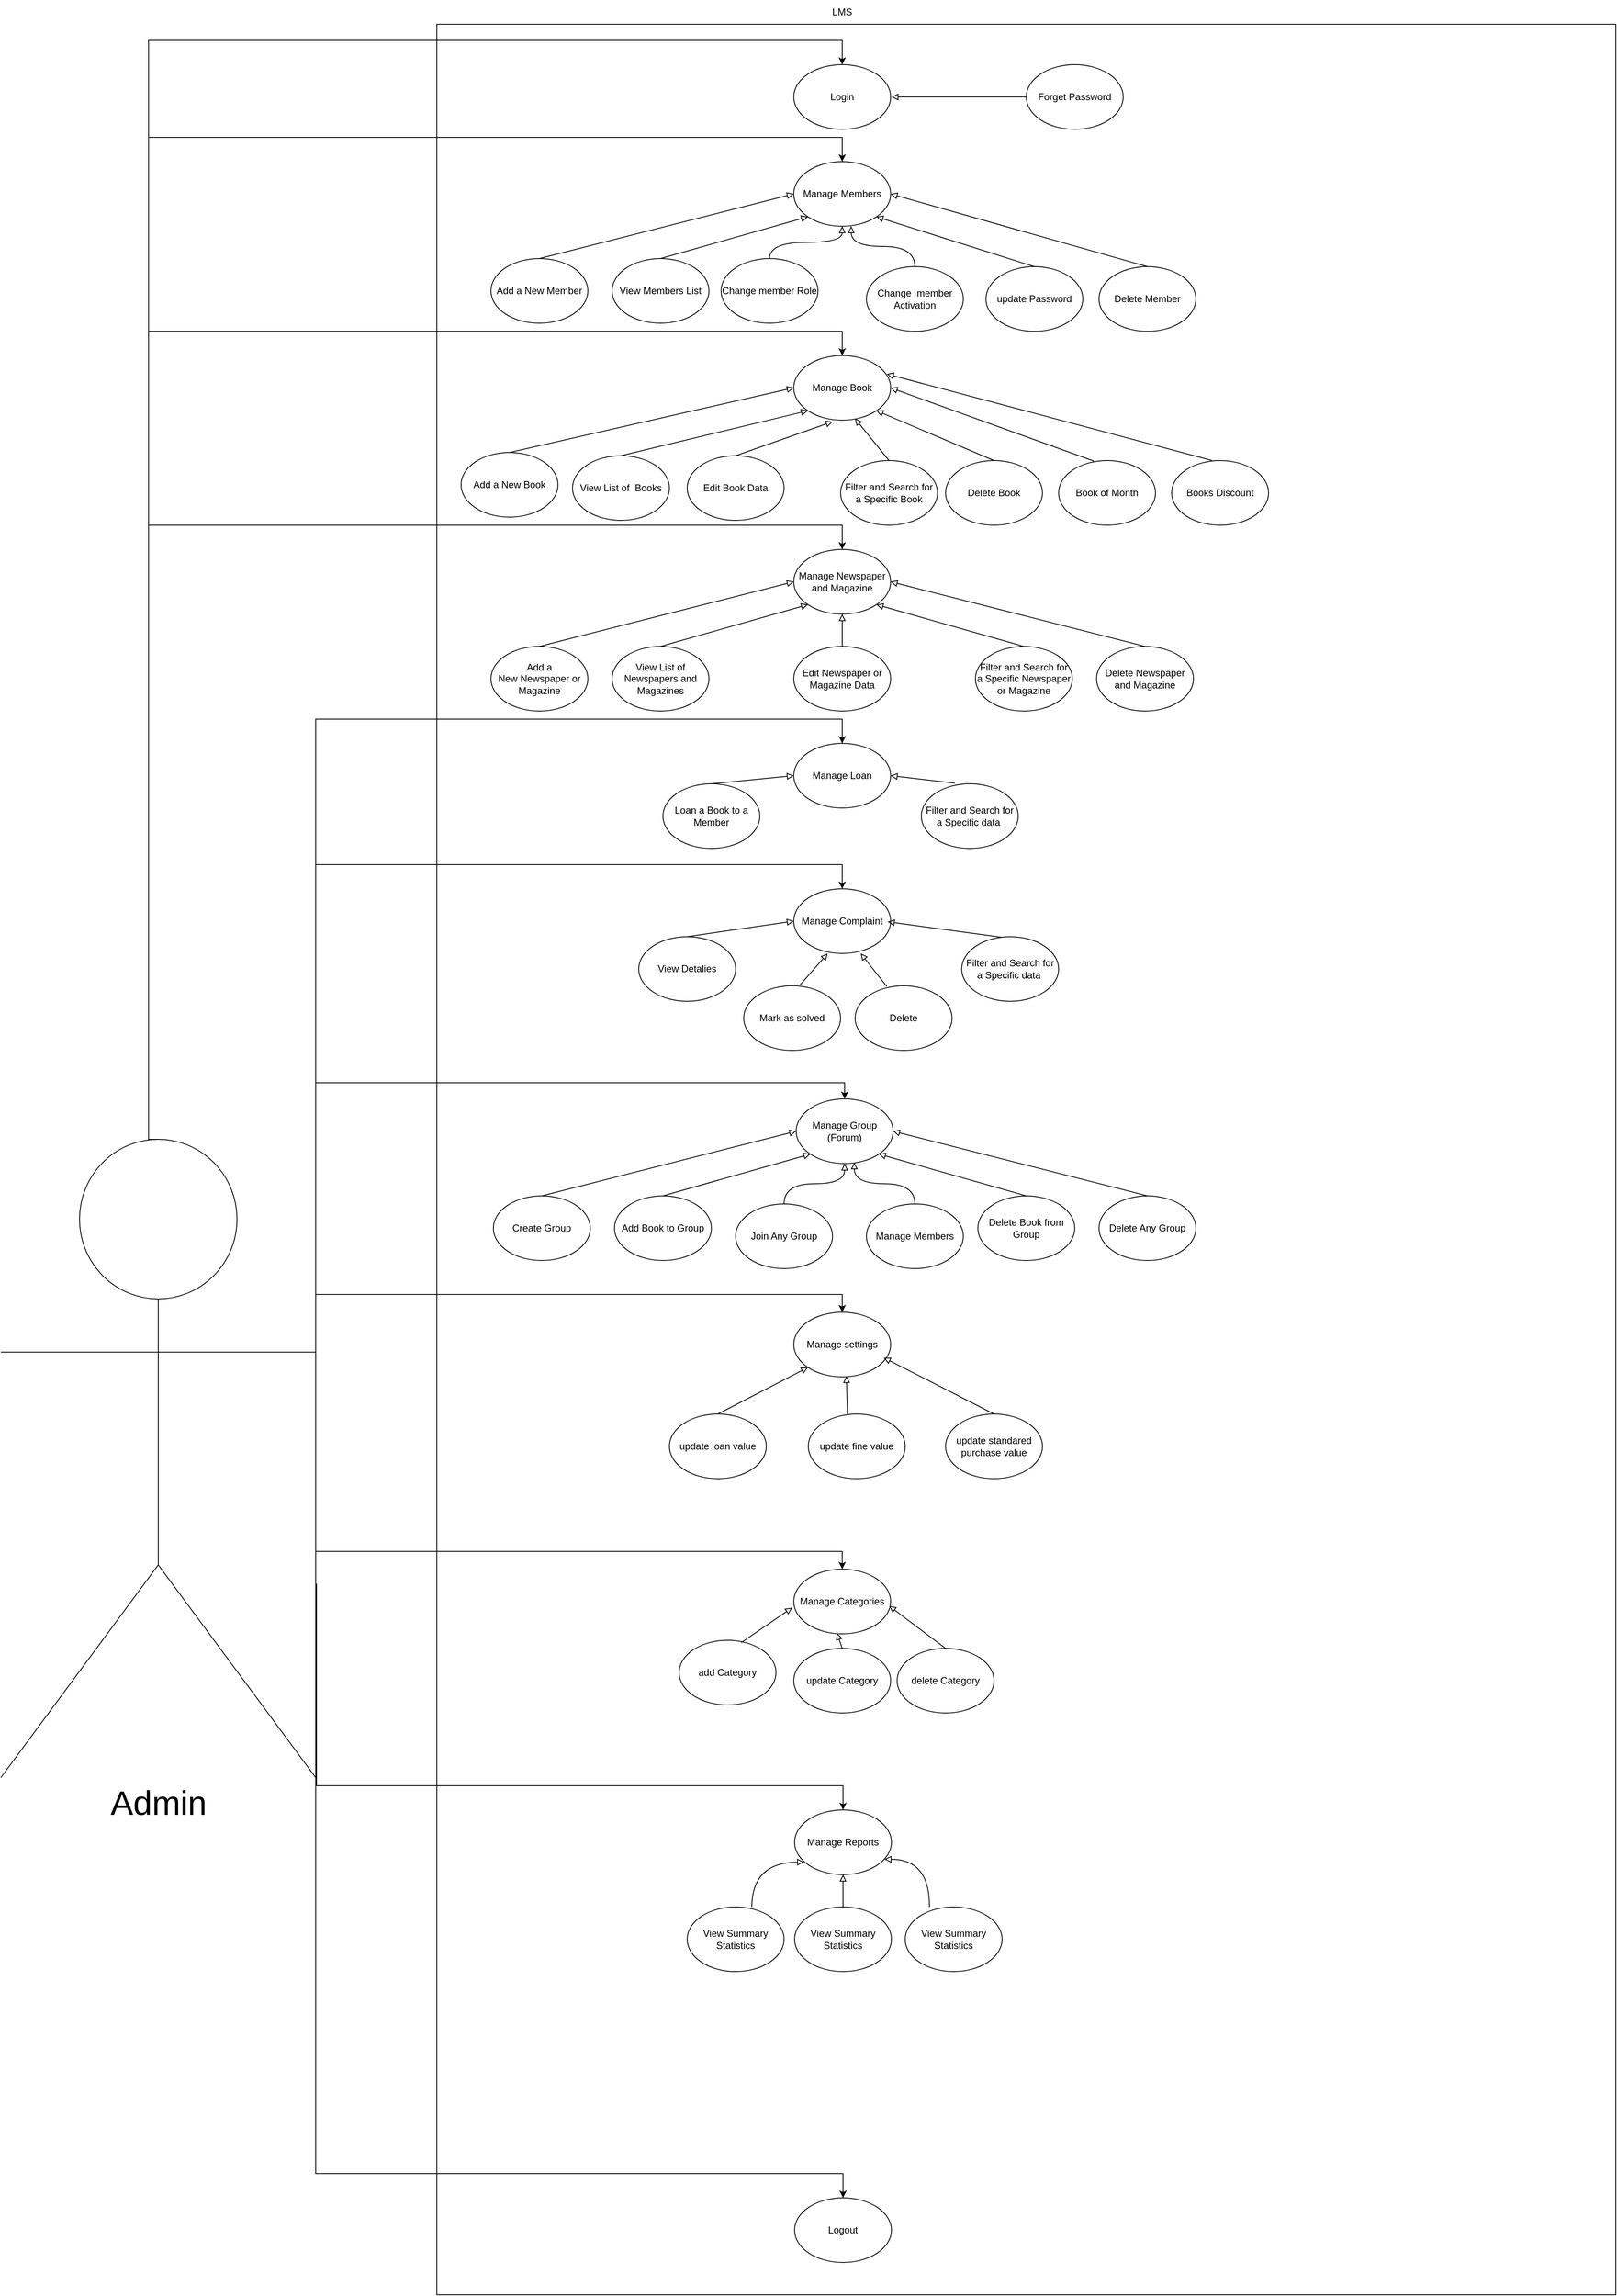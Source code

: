 <mxfile>
    <diagram name="Page-1" id="KsKv0PichvT5o_xX7rDM">
        <mxGraphModel dx="1684" dy="317" grid="1" gridSize="10" guides="1" tooltips="1" connect="1" arrows="1" fold="1" page="1" pageScale="1" pageWidth="850" pageHeight="1100" math="0" shadow="0">
            <root>
                <mxCell id="0"/>
                <mxCell id="1" parent="0"/>
                <mxCell id="8FMlB73X5gDAxVy7XkIQ-1" value="" style="rounded=0;whiteSpace=wrap;html=1;fontSize=12;" parent="1" vertex="1">
                    <mxGeometry x="-100" y="30" width="1460" height="2810" as="geometry"/>
                </mxCell>
                <mxCell id="mRlZIqWXYmQuV_ElUZWs-34" style="edgeStyle=orthogonalEdgeStyle;rounded=0;orthogonalLoop=1;jettySize=auto;html=1;exitX=1;exitY=0.333;exitDx=0;exitDy=0;exitPerimeter=0;entryX=0.5;entryY=0;entryDx=0;entryDy=0;fontSize=12;" parent="1" edge="1">
                    <mxGeometry relative="1" as="geometry">
                        <Array as="points">
                            <mxPoint x="-250" y="1069.97"/>
                            <mxPoint x="402" y="1069.97"/>
                        </Array>
                        <mxPoint x="-250" y="1613.303" as="sourcePoint"/>
                        <mxPoint x="402" y="1099.97" as="targetPoint"/>
                    </mxGeometry>
                </mxCell>
                <mxCell id="mRlZIqWXYmQuV_ElUZWs-35" style="edgeStyle=orthogonalEdgeStyle;rounded=0;orthogonalLoop=1;jettySize=auto;html=1;exitX=1;exitY=0.333;exitDx=0;exitDy=0;exitPerimeter=0;entryX=0.5;entryY=0;entryDx=0;entryDy=0;fontSize=12;" parent="1" target="mRlZIqWXYmQuV_ElUZWs-18" edge="1">
                    <mxGeometry relative="1" as="geometry">
                        <Array as="points">
                            <mxPoint x="-250" y="1340"/>
                            <mxPoint x="405" y="1340"/>
                        </Array>
                        <mxPoint x="-250" y="1763.333" as="sourcePoint"/>
                    </mxGeometry>
                </mxCell>
                <mxCell id="8FMlB73X5gDAxVy7XkIQ-2" value="&lt;font style=&quot;font-size: 42px;&quot;&gt;Admin&lt;/font&gt;" style="shape=umlActor;verticalLabelPosition=bottom;verticalAlign=top;html=1;outlineConnect=0;fontSize=12;" parent="1" vertex="1">
                    <mxGeometry x="-640" y="1410" width="390" height="790" as="geometry"/>
                </mxCell>
                <mxCell id="8FMlB73X5gDAxVy7XkIQ-3" style="rounded=0;orthogonalLoop=1;jettySize=auto;html=1;exitX=0.5;exitY=0;exitDx=0;exitDy=0;endArrow=none;endFill=0;startArrow=classic;startFill=1;entryX=1;entryY=1;entryDx=0;entryDy=0;entryPerimeter=0;edgeStyle=orthogonalEdgeStyle;fontSize=12;" parent="1" source="8FMlB73X5gDAxVy7XkIQ-34" edge="1">
                    <mxGeometry relative="1" as="geometry">
                        <mxPoint x="-250" y="2312" as="targetPoint"/>
                        <mxPoint x="359.574" y="1283.716" as="sourcePoint"/>
                        <Array as="points">
                            <mxPoint x="402" y="1602"/>
                            <mxPoint x="-250" y="1602"/>
                        </Array>
                    </mxGeometry>
                </mxCell>
                <mxCell id="8FMlB73X5gDAxVy7XkIQ-4" style="rounded=0;orthogonalLoop=1;jettySize=auto;html=1;exitX=0.5;exitY=0;exitDx=0;exitDy=0;endArrow=none;endFill=0;startArrow=classic;startFill=1;entryX=1;entryY=1;entryDx=0;entryDy=0;entryPerimeter=0;edgeStyle=orthogonalEdgeStyle;fontSize=12;" parent="1" source="8FMlB73X5gDAxVy7XkIQ-38" edge="1">
                    <mxGeometry relative="1" as="geometry">
                        <mxPoint x="-249.0" y="1960" as="targetPoint"/>
                        <Array as="points">
                            <mxPoint x="403" y="2210"/>
                            <mxPoint x="-249" y="2210"/>
                        </Array>
                        <mxPoint x="360.574" y="1891.716" as="sourcePoint"/>
                    </mxGeometry>
                </mxCell>
                <mxCell id="8FMlB73X5gDAxVy7XkIQ-6" style="rounded=0;orthogonalLoop=1;jettySize=auto;html=1;exitX=0.5;exitY=0;exitDx=0;exitDy=0;endArrow=none;endFill=0;startArrow=classic;startFill=1;entryX=1;entryY=1;entryDx=0;entryDy=0;entryPerimeter=0;edgeStyle=orthogonalEdgeStyle;fontSize=12;" parent="1" source="8FMlB73X5gDAxVy7XkIQ-42" target="8FMlB73X5gDAxVy7XkIQ-2" edge="1">
                    <mxGeometry relative="1" as="geometry">
                        <mxPoint x="-1122" y="2200" as="targetPoint"/>
                        <mxPoint x="359.574" y="3691.716" as="sourcePoint"/>
                        <Array as="points">
                            <mxPoint x="403" y="2690"/>
                            <mxPoint x="-250" y="2690"/>
                        </Array>
                    </mxGeometry>
                </mxCell>
                <mxCell id="8FMlB73X5gDAxVy7XkIQ-10" style="rounded=0;orthogonalLoop=1;jettySize=auto;html=1;exitX=0.5;exitY=0;exitDx=0;exitDy=0;endArrow=none;endFill=0;startArrow=classic;startFill=1;entryX=0.5;entryY=0;entryDx=0;entryDy=0;entryPerimeter=0;edgeStyle=orthogonalEdgeStyle;fontSize=12;" parent="1" source="8FMlB73X5gDAxVy7XkIQ-20" target="8FMlB73X5gDAxVy7XkIQ-2" edge="1">
                    <mxGeometry relative="1" as="geometry">
                        <mxPoint x="342" y="120" as="sourcePoint"/>
                        <mxPoint x="-922" y="1200" as="targetPoint"/>
                        <Array as="points">
                            <mxPoint x="402" y="50"/>
                            <mxPoint x="-457" y="50"/>
                        </Array>
                    </mxGeometry>
                </mxCell>
                <mxCell id="8FMlB73X5gDAxVy7XkIQ-11" style="rounded=0;orthogonalLoop=1;jettySize=auto;html=1;exitX=0.5;exitY=0;exitDx=0;exitDy=0;endArrow=none;endFill=0;startArrow=classic;startFill=1;entryX=0.5;entryY=0;entryDx=0;entryDy=0;entryPerimeter=0;edgeStyle=orthogonalEdgeStyle;fontSize=12;" parent="1" source="8FMlB73X5gDAxVy7XkIQ-21" target="8FMlB73X5gDAxVy7XkIQ-2" edge="1">
                    <mxGeometry relative="1" as="geometry">
                        <mxPoint x="359.574" y="211.716" as="sourcePoint"/>
                        <mxPoint x="-882" y="1240" as="targetPoint"/>
                        <Array as="points">
                            <mxPoint x="402" y="170"/>
                            <mxPoint x="-457" y="170"/>
                        </Array>
                    </mxGeometry>
                </mxCell>
                <mxCell id="8FMlB73X5gDAxVy7XkIQ-12" style="rounded=0;orthogonalLoop=1;jettySize=auto;html=1;exitX=0.5;exitY=0;exitDx=0;exitDy=0;endArrow=none;endFill=0;startArrow=classic;startFill=1;entryX=0.5;entryY=0;entryDx=0;entryDy=0;entryPerimeter=0;edgeStyle=orthogonalEdgeStyle;fontSize=12;" parent="1" source="8FMlB73X5gDAxVy7XkIQ-28" target="8FMlB73X5gDAxVy7XkIQ-2" edge="1">
                    <mxGeometry relative="1" as="geometry">
                        <mxPoint x="359.574" y="451.716" as="sourcePoint"/>
                        <mxPoint x="-872" y="1300" as="targetPoint"/>
                        <Array as="points">
                            <mxPoint x="402" y="410"/>
                            <mxPoint x="-457" y="410"/>
                        </Array>
                    </mxGeometry>
                </mxCell>
                <mxCell id="8FMlB73X5gDAxVy7XkIQ-13" style="rounded=0;orthogonalLoop=1;jettySize=auto;html=1;exitX=0.5;exitY=0;exitDx=0;exitDy=0;endArrow=none;endFill=0;startArrow=classic;startFill=1;entryX=0.5;entryY=0;entryDx=0;entryDy=0;entryPerimeter=0;edgeStyle=orthogonalEdgeStyle;fontSize=12;" parent="1" source="8FMlB73X5gDAxVy7XkIQ-29" target="8FMlB73X5gDAxVy7XkIQ-2" edge="1">
                    <mxGeometry relative="1" as="geometry">
                        <mxPoint x="359.574" y="691.716" as="sourcePoint"/>
                        <mxPoint x="-822" y="1320" as="targetPoint"/>
                        <Array as="points">
                            <mxPoint x="402" y="650"/>
                            <mxPoint x="-457" y="650"/>
                        </Array>
                    </mxGeometry>
                </mxCell>
                <mxCell id="8FMlB73X5gDAxVy7XkIQ-14" style="rounded=0;orthogonalLoop=1;jettySize=auto;html=1;exitX=0.5;exitY=0;exitDx=0;exitDy=0;endArrow=none;endFill=0;startArrow=classic;startFill=1;entryX=1;entryY=0.333;entryDx=0;entryDy=0;entryPerimeter=0;edgeStyle=orthogonalEdgeStyle;fontSize=12;" parent="1" source="8FMlB73X5gDAxVy7XkIQ-33" target="8FMlB73X5gDAxVy7XkIQ-2" edge="1">
                    <mxGeometry relative="1" as="geometry">
                        <mxPoint x="359.574" y="931.716" as="sourcePoint"/>
                        <mxPoint x="-812" y="1380" as="targetPoint"/>
                        <Array as="points">
                            <mxPoint x="402" y="890"/>
                            <mxPoint x="-250" y="890"/>
                        </Array>
                    </mxGeometry>
                </mxCell>
                <mxCell id="8FMlB73X5gDAxVy7XkIQ-16" style="rounded=0;orthogonalLoop=1;jettySize=auto;html=1;exitX=0.5;exitY=0;exitDx=0;exitDy=0;endArrow=none;endFill=0;startArrow=classic;startFill=1;entryX=1;entryY=1;entryDx=0;entryDy=0;entryPerimeter=0;edgeStyle=orthogonalEdgeStyle;fontSize=12;" parent="1" source="8FMlB73X5gDAxVy7XkIQ-37" edge="1">
                    <mxGeometry relative="1" as="geometry">
                        <mxPoint x="-250.0" y="1910.0" as="targetPoint"/>
                        <Array as="points">
                            <mxPoint x="402" y="1920"/>
                            <mxPoint x="-250" y="1920"/>
                        </Array>
                        <mxPoint x="359.574" y="1601.716" as="sourcePoint"/>
                    </mxGeometry>
                </mxCell>
                <mxCell id="8FMlB73X5gDAxVy7XkIQ-20" value="Login" style="ellipse;whiteSpace=wrap;html=1;fontSize=12;" parent="1" vertex="1">
                    <mxGeometry x="342" y="80" width="120" height="80" as="geometry"/>
                </mxCell>
                <mxCell id="8FMlB73X5gDAxVy7XkIQ-21" value="Manage Members" style="ellipse;whiteSpace=wrap;html=1;fontSize=12;" parent="1" vertex="1">
                    <mxGeometry x="342" y="200" width="120" height="80" as="geometry"/>
                </mxCell>
                <mxCell id="8FMlB73X5gDAxVy7XkIQ-28" value="Manage Book" style="ellipse;whiteSpace=wrap;html=1;fontSize=12;" parent="1" vertex="1">
                    <mxGeometry x="342" y="440" width="120" height="80" as="geometry"/>
                </mxCell>
                <mxCell id="8FMlB73X5gDAxVy7XkIQ-29" value="Manage Newspaper and Magazine" style="ellipse;whiteSpace=wrap;html=1;fontSize=12;" parent="1" vertex="1">
                    <mxGeometry x="342" y="680" width="120" height="80" as="geometry"/>
                </mxCell>
                <mxCell id="8FMlB73X5gDAxVy7XkIQ-33" value="Manage Loan" style="ellipse;whiteSpace=wrap;html=1;fontSize=12;" parent="1" vertex="1">
                    <mxGeometry x="342" y="920" width="120" height="80" as="geometry"/>
                </mxCell>
                <mxCell id="8FMlB73X5gDAxVy7XkIQ-34" value="Manage settings" style="ellipse;whiteSpace=wrap;html=1;fontSize=12;" parent="1" vertex="1">
                    <mxGeometry x="342" y="1624" width="120" height="80" as="geometry"/>
                </mxCell>
                <mxCell id="8FMlB73X5gDAxVy7XkIQ-37" value="Manage Categories" style="ellipse;whiteSpace=wrap;html=1;fontSize=12;" parent="1" vertex="1">
                    <mxGeometry x="342" y="1942" width="120" height="80" as="geometry"/>
                </mxCell>
                <mxCell id="8FMlB73X5gDAxVy7XkIQ-38" value="Manage Reports" style="ellipse;whiteSpace=wrap;html=1;fontSize=12;" parent="1" vertex="1">
                    <mxGeometry x="343" y="2240" width="120" height="80" as="geometry"/>
                </mxCell>
                <mxCell id="8FMlB73X5gDAxVy7XkIQ-42" value="Logout" style="ellipse;whiteSpace=wrap;html=1;fontSize=12;" parent="1" vertex="1">
                    <mxGeometry x="343" y="2720" width="120" height="80" as="geometry"/>
                </mxCell>
                <mxCell id="8FMlB73X5gDAxVy7XkIQ-207" value="View Summary Statistics" style="ellipse;whiteSpace=wrap;html=1;fontSize=12;" parent="1" vertex="1">
                    <mxGeometry x="343" y="2360" width="120" height="80" as="geometry"/>
                </mxCell>
                <mxCell id="8FMlB73X5gDAxVy7XkIQ-218" value="LMS" style="text;html=1;align=center;verticalAlign=middle;whiteSpace=wrap;rounded=0;fontSize=12;" parent="1" vertex="1">
                    <mxGeometry x="372" width="60" height="30" as="geometry"/>
                </mxCell>
                <mxCell id="8FMlB73X5gDAxVy7XkIQ-233" value="" style="endArrow=none;html=1;rounded=0;exitX=0.5;exitY=1;exitDx=0;exitDy=0;entryX=0.5;entryY=0;entryDx=0;entryDy=0;edgeStyle=orthogonalEdgeStyle;curved=1;endFill=0;startArrow=block;startFill=0;fontSize=12;" parent="1" source="8FMlB73X5gDAxVy7XkIQ-38" target="8FMlB73X5gDAxVy7XkIQ-207" edge="1">
                    <mxGeometry width="50" height="50" relative="1" as="geometry">
                        <mxPoint x="403" y="2320" as="sourcePoint"/>
                        <mxPoint x="68" y="2160" as="targetPoint"/>
                    </mxGeometry>
                </mxCell>
                <mxCell id="8FMlB73X5gDAxVy7XkIQ-234" value="" style="edgeLabel;html=1;align=center;verticalAlign=middle;resizable=0;points=[];fontSize=12;" parent="8FMlB73X5gDAxVy7XkIQ-233" vertex="1" connectable="0">
                    <mxGeometry x="-0.04" relative="1" as="geometry">
                        <mxPoint as="offset"/>
                    </mxGeometry>
                </mxCell>
                <mxCell id="8FMlB73X5gDAxVy7XkIQ-257" value="update Password" style="ellipse;whiteSpace=wrap;html=1;fontSize=12;" parent="1" vertex="1">
                    <mxGeometry x="580" y="330" width="120" height="80" as="geometry"/>
                </mxCell>
                <mxCell id="8FMlB73X5gDAxVy7XkIQ-258" value="Add a New Member" style="ellipse;whiteSpace=wrap;html=1;fontSize=12;" parent="1" vertex="1">
                    <mxGeometry x="-33" y="320" width="120" height="80" as="geometry"/>
                </mxCell>
                <mxCell id="8FMlB73X5gDAxVy7XkIQ-259" value="View Members List" style="ellipse;whiteSpace=wrap;html=1;fontSize=12;" parent="1" vertex="1">
                    <mxGeometry x="117" y="320" width="120" height="80" as="geometry"/>
                </mxCell>
                <mxCell id="8FMlB73X5gDAxVy7XkIQ-260" value="Change member Role" style="ellipse;whiteSpace=wrap;html=1;fontSize=12;" parent="1" vertex="1">
                    <mxGeometry x="252" y="320" width="120" height="80" as="geometry"/>
                </mxCell>
                <mxCell id="8FMlB73X5gDAxVy7XkIQ-261" value="Delete Member" style="ellipse;whiteSpace=wrap;html=1;fontSize=12;" parent="1" vertex="1">
                    <mxGeometry x="720" y="330" width="120" height="80" as="geometry"/>
                </mxCell>
                <mxCell id="8FMlB73X5gDAxVy7XkIQ-262" value="" style="endArrow=none;html=1;rounded=0;exitX=0;exitY=0.5;exitDx=0;exitDy=0;entryX=0.5;entryY=0;entryDx=0;entryDy=0;endFill=0;startArrow=block;startFill=0;fontSize=12;" parent="1" source="8FMlB73X5gDAxVy7XkIQ-21" target="8FMlB73X5gDAxVy7XkIQ-258" edge="1">
                    <mxGeometry width="50" height="50" relative="1" as="geometry">
                        <mxPoint x="342" y="240" as="sourcePoint"/>
                        <mxPoint x="37" y="90" as="targetPoint"/>
                    </mxGeometry>
                </mxCell>
                <mxCell id="8FMlB73X5gDAxVy7XkIQ-263" value="" style="edgeLabel;html=1;align=center;verticalAlign=middle;resizable=0;points=[];fontSize=12;" parent="8FMlB73X5gDAxVy7XkIQ-262" vertex="1" connectable="0">
                    <mxGeometry x="-0.21" y="4" relative="1" as="geometry">
                        <mxPoint as="offset"/>
                    </mxGeometry>
                </mxCell>
                <mxCell id="8FMlB73X5gDAxVy7XkIQ-264" value="" style="endArrow=none;html=1;rounded=0;exitX=1;exitY=1;exitDx=0;exitDy=0;entryX=0.5;entryY=0;entryDx=0;entryDy=0;endFill=0;startArrow=block;startFill=0;fontSize=12;" parent="1" source="8FMlB73X5gDAxVy7XkIQ-21" target="8FMlB73X5gDAxVy7XkIQ-257" edge="1">
                    <mxGeometry width="50" height="50" relative="1" as="geometry">
                        <mxPoint x="444" y="268" as="sourcePoint"/>
                        <mxPoint x="47" y="100" as="targetPoint"/>
                    </mxGeometry>
                </mxCell>
                <mxCell id="8FMlB73X5gDAxVy7XkIQ-265" value="" style="edgeLabel;html=1;align=center;verticalAlign=middle;resizable=0;points=[];fontSize=12;" parent="8FMlB73X5gDAxVy7XkIQ-264" vertex="1" connectable="0">
                    <mxGeometry x="-0.227" y="-3" relative="1" as="geometry">
                        <mxPoint as="offset"/>
                    </mxGeometry>
                </mxCell>
                <mxCell id="8FMlB73X5gDAxVy7XkIQ-266" value="" style="endArrow=none;html=1;rounded=0;exitX=1;exitY=0.5;exitDx=0;exitDy=0;entryX=0.5;entryY=0;entryDx=0;entryDy=0;endFill=0;startArrow=block;startFill=0;fontSize=12;" parent="1" source="8FMlB73X5gDAxVy7XkIQ-21" target="8FMlB73X5gDAxVy7XkIQ-261" edge="1">
                    <mxGeometry width="50" height="50" relative="1" as="geometry">
                        <mxPoint x="462" y="240" as="sourcePoint"/>
                        <mxPoint x="57" y="110" as="targetPoint"/>
                    </mxGeometry>
                </mxCell>
                <mxCell id="8FMlB73X5gDAxVy7XkIQ-267" value="" style="edgeLabel;html=1;align=center;verticalAlign=middle;resizable=0;points=[];fontSize=12;" parent="8FMlB73X5gDAxVy7XkIQ-266" vertex="1" connectable="0">
                    <mxGeometry x="-0.205" y="-4" relative="1" as="geometry">
                        <mxPoint as="offset"/>
                    </mxGeometry>
                </mxCell>
                <mxCell id="8FMlB73X5gDAxVy7XkIQ-268" value="" style="endArrow=none;html=1;rounded=0;exitX=0.5;exitY=1;exitDx=0;exitDy=0;entryX=0.5;entryY=0;entryDx=0;entryDy=0;edgeStyle=orthogonalEdgeStyle;curved=1;endFill=0;startArrow=block;startFill=0;fontSize=12;" parent="1" source="8FMlB73X5gDAxVy7XkIQ-21" target="8FMlB73X5gDAxVy7XkIQ-260" edge="1">
                    <mxGeometry width="50" height="50" relative="1" as="geometry">
                        <mxPoint x="402" y="280" as="sourcePoint"/>
                        <mxPoint x="67" y="120" as="targetPoint"/>
                    </mxGeometry>
                </mxCell>
                <mxCell id="8FMlB73X5gDAxVy7XkIQ-269" value="" style="edgeLabel;html=1;align=center;verticalAlign=middle;resizable=0;points=[];fontSize=12;" parent="8FMlB73X5gDAxVy7XkIQ-268" vertex="1" connectable="0">
                    <mxGeometry x="-0.04" relative="1" as="geometry">
                        <mxPoint as="offset"/>
                    </mxGeometry>
                </mxCell>
                <mxCell id="8FMlB73X5gDAxVy7XkIQ-270" value="" style="endArrow=none;html=1;rounded=0;exitX=0;exitY=1;exitDx=0;exitDy=0;entryX=0.5;entryY=0;entryDx=0;entryDy=0;endFill=0;startArrow=block;startFill=0;fontSize=12;" parent="1" source="8FMlB73X5gDAxVy7XkIQ-21" target="8FMlB73X5gDAxVy7XkIQ-259" edge="1">
                    <mxGeometry width="50" height="50" relative="1" as="geometry">
                        <mxPoint x="360" y="268" as="sourcePoint"/>
                        <mxPoint x="77" y="130" as="targetPoint"/>
                    </mxGeometry>
                </mxCell>
                <mxCell id="8FMlB73X5gDAxVy7XkIQ-271" value="" style="edgeLabel;html=1;align=center;verticalAlign=middle;resizable=0;points=[];fontSize=12;" parent="8FMlB73X5gDAxVy7XkIQ-270" vertex="1" connectable="0">
                    <mxGeometry x="-0.21" y="2" relative="1" as="geometry">
                        <mxPoint as="offset"/>
                    </mxGeometry>
                </mxCell>
                <mxCell id="8FMlB73X5gDAxVy7XkIQ-273" value="Filter and Search for a Specific Book" style="ellipse;whiteSpace=wrap;html=1;fontSize=12;" parent="1" vertex="1">
                    <mxGeometry x="400" y="570" width="120" height="80" as="geometry"/>
                </mxCell>
                <mxCell id="8FMlB73X5gDAxVy7XkIQ-274" value="Edit Book Data" style="ellipse;whiteSpace=wrap;html=1;fontSize=12;" parent="1" vertex="1">
                    <mxGeometry x="210" y="564" width="120" height="80" as="geometry"/>
                </mxCell>
                <mxCell id="8FMlB73X5gDAxVy7XkIQ-275" value="Add a New Book" style="ellipse;whiteSpace=wrap;html=1;fontSize=12;" parent="1" vertex="1">
                    <mxGeometry x="-70" y="560" width="120" height="80" as="geometry"/>
                </mxCell>
                <mxCell id="8FMlB73X5gDAxVy7XkIQ-277" value="View List of&amp;nbsp; Books" style="ellipse;whiteSpace=wrap;html=1;fontSize=12;" parent="1" vertex="1">
                    <mxGeometry x="68" y="564" width="120" height="80" as="geometry"/>
                </mxCell>
                <mxCell id="8FMlB73X5gDAxVy7XkIQ-278" value="Delete Book" style="ellipse;whiteSpace=wrap;html=1;fontSize=12;" parent="1" vertex="1">
                    <mxGeometry x="530" y="570" width="120" height="80" as="geometry"/>
                </mxCell>
                <mxCell id="8FMlB73X5gDAxVy7XkIQ-281" value="" style="endArrow=none;html=1;rounded=0;exitX=0;exitY=0.5;exitDx=0;exitDy=0;entryX=0.5;entryY=0;entryDx=0;entryDy=0;endFill=0;startArrow=block;startFill=0;fontSize=12;" parent="1" source="8FMlB73X5gDAxVy7XkIQ-28" target="8FMlB73X5gDAxVy7XkIQ-275" edge="1">
                    <mxGeometry width="50" height="50" relative="1" as="geometry">
                        <mxPoint x="342" y="484" as="sourcePoint"/>
                        <mxPoint x="197" y="344" as="targetPoint"/>
                    </mxGeometry>
                </mxCell>
                <mxCell id="8FMlB73X5gDAxVy7XkIQ-282" value="" style="edgeLabel;html=1;align=center;verticalAlign=middle;resizable=0;points=[];fontSize=12;" parent="8FMlB73X5gDAxVy7XkIQ-281" vertex="1" connectable="0">
                    <mxGeometry x="-0.338" y="4" relative="1" as="geometry">
                        <mxPoint as="offset"/>
                    </mxGeometry>
                </mxCell>
                <mxCell id="8FMlB73X5gDAxVy7XkIQ-283" value="" style="endArrow=none;html=1;rounded=0;exitX=0;exitY=1;exitDx=0;exitDy=0;entryX=0.5;entryY=0;entryDx=0;entryDy=0;endFill=0;startArrow=block;startFill=0;fontSize=12;" parent="1" source="8FMlB73X5gDAxVy7XkIQ-28" target="8FMlB73X5gDAxVy7XkIQ-277" edge="1">
                    <mxGeometry width="50" height="50" relative="1" as="geometry">
                        <mxPoint x="360" y="512" as="sourcePoint"/>
                        <mxPoint x="207" y="354" as="targetPoint"/>
                    </mxGeometry>
                </mxCell>
                <mxCell id="8FMlB73X5gDAxVy7XkIQ-284" value="" style="edgeLabel;html=1;align=center;verticalAlign=middle;resizable=0;points=[];fontSize=12;" parent="8FMlB73X5gDAxVy7XkIQ-283" vertex="1" connectable="0">
                    <mxGeometry x="0.132" relative="1" as="geometry">
                        <mxPoint as="offset"/>
                    </mxGeometry>
                </mxCell>
                <mxCell id="8FMlB73X5gDAxVy7XkIQ-285" value="" style="endArrow=none;html=1;rounded=0;exitX=0.401;exitY=1.023;exitDx=0;exitDy=0;entryX=0.5;entryY=0;entryDx=0;entryDy=0;endFill=0;startArrow=block;startFill=0;fontSize=12;exitPerimeter=0;" parent="1" source="8FMlB73X5gDAxVy7XkIQ-28" target="8FMlB73X5gDAxVy7XkIQ-274" edge="1">
                    <mxGeometry width="50" height="50" relative="1" as="geometry">
                        <mxPoint x="444" y="512" as="sourcePoint"/>
                        <mxPoint x="217" y="364" as="targetPoint"/>
                    </mxGeometry>
                </mxCell>
                <mxCell id="8FMlB73X5gDAxVy7XkIQ-286" value="" style="edgeLabel;html=1;align=center;verticalAlign=middle;resizable=0;points=[];fontSize=12;" parent="8FMlB73X5gDAxVy7XkIQ-285" vertex="1" connectable="0">
                    <mxGeometry x="0.159" y="-1" relative="1" as="geometry">
                        <mxPoint as="offset"/>
                    </mxGeometry>
                </mxCell>
                <mxCell id="8FMlB73X5gDAxVy7XkIQ-287" value="" style="endArrow=none;html=1;rounded=0;exitX=0.632;exitY=0.973;exitDx=0;exitDy=0;entryX=0.5;entryY=0;entryDx=0;entryDy=0;endFill=0;startArrow=block;startFill=0;fontSize=12;exitPerimeter=0;" parent="1" source="8FMlB73X5gDAxVy7XkIQ-28" target="8FMlB73X5gDAxVy7XkIQ-273" edge="1">
                    <mxGeometry width="50" height="50" relative="1" as="geometry">
                        <mxPoint x="462" y="484" as="sourcePoint"/>
                        <mxPoint x="227" y="374" as="targetPoint"/>
                    </mxGeometry>
                </mxCell>
                <mxCell id="8FMlB73X5gDAxVy7XkIQ-288" value="" style="edgeLabel;html=1;align=center;verticalAlign=middle;resizable=0;points=[];fontSize=12;" parent="8FMlB73X5gDAxVy7XkIQ-287" vertex="1" connectable="0">
                    <mxGeometry x="-0.328" y="-2" relative="1" as="geometry">
                        <mxPoint as="offset"/>
                    </mxGeometry>
                </mxCell>
                <mxCell id="8FMlB73X5gDAxVy7XkIQ-289" value="" style="endArrow=none;html=1;rounded=0;exitX=1;exitY=1;exitDx=0;exitDy=0;entryX=0.5;entryY=0;entryDx=0;entryDy=0;endFill=0;startArrow=block;startFill=0;fontSize=12;" parent="1" source="8FMlB73X5gDAxVy7XkIQ-28" target="8FMlB73X5gDAxVy7XkIQ-278" edge="1">
                    <mxGeometry width="50" height="50" relative="1" as="geometry">
                        <mxPoint x="444" y="456" as="sourcePoint"/>
                        <mxPoint x="237" y="384" as="targetPoint"/>
                    </mxGeometry>
                </mxCell>
                <mxCell id="8FMlB73X5gDAxVy7XkIQ-290" value="" style="edgeLabel;html=1;align=center;verticalAlign=middle;resizable=0;points=[];fontSize=12;" parent="8FMlB73X5gDAxVy7XkIQ-289" vertex="1" connectable="0">
                    <mxGeometry x="-0.246" y="-6" relative="1" as="geometry">
                        <mxPoint as="offset"/>
                    </mxGeometry>
                </mxCell>
                <mxCell id="8FMlB73X5gDAxVy7XkIQ-293" value="Filter and Search for a Specific Newspaper or Magazine" style="ellipse;whiteSpace=wrap;html=1;fontSize=12;" parent="1" vertex="1">
                    <mxGeometry x="567" y="800" width="120" height="80" as="geometry"/>
                </mxCell>
                <mxCell id="8FMlB73X5gDAxVy7XkIQ-294" value="&lt;span style=&quot;text-align: left; font-size: 12px;&quot;&gt;Add a New&amp;nbsp;&lt;/span&gt;&lt;span style=&quot;text-align: left; font-size: 12px;&quot;&gt;Newspaper&amp;nbsp;&lt;/span&gt;&lt;span style=&quot;text-align: left; font-size: 12px;&quot;&gt;or Magazine&lt;/span&gt;" style="ellipse;whiteSpace=wrap;html=1;fontSize=12;" parent="1" vertex="1">
                    <mxGeometry x="-33" y="800" width="120" height="80" as="geometry"/>
                </mxCell>
                <mxCell id="8FMlB73X5gDAxVy7XkIQ-295" value="View List of Newspapers and Magazines" style="ellipse;whiteSpace=wrap;html=1;fontSize=12;" parent="1" vertex="1">
                    <mxGeometry x="117" y="800" width="120" height="80" as="geometry"/>
                </mxCell>
                <mxCell id="8FMlB73X5gDAxVy7XkIQ-296" value="Edit Newspaper or Magazine Data" style="ellipse;whiteSpace=wrap;html=1;fontSize=12;" parent="1" vertex="1">
                    <mxGeometry x="342" y="800" width="120" height="80" as="geometry"/>
                </mxCell>
                <mxCell id="8FMlB73X5gDAxVy7XkIQ-297" value="Delete Newspaper and Magazine" style="ellipse;whiteSpace=wrap;html=1;fontSize=12;" parent="1" vertex="1">
                    <mxGeometry x="717" y="800" width="120" height="80" as="geometry"/>
                </mxCell>
                <mxCell id="8FMlB73X5gDAxVy7XkIQ-298" value="" style="endArrow=none;html=1;rounded=0;exitX=0;exitY=0.5;exitDx=0;exitDy=0;entryX=0.5;entryY=0;entryDx=0;entryDy=0;endFill=0;startArrow=block;startFill=0;fontSize=12;" parent="1" source="8FMlB73X5gDAxVy7XkIQ-29" target="8FMlB73X5gDAxVy7XkIQ-294" edge="1">
                    <mxGeometry width="50" height="50" relative="1" as="geometry">
                        <mxPoint x="342" y="720" as="sourcePoint"/>
                        <mxPoint x="37" y="570" as="targetPoint"/>
                    </mxGeometry>
                </mxCell>
                <mxCell id="8FMlB73X5gDAxVy7XkIQ-299" value="" style="edgeLabel;html=1;align=center;verticalAlign=middle;resizable=0;points=[];fontSize=12;" parent="8FMlB73X5gDAxVy7XkIQ-298" vertex="1" connectable="0">
                    <mxGeometry x="-0.21" y="4" relative="1" as="geometry">
                        <mxPoint as="offset"/>
                    </mxGeometry>
                </mxCell>
                <mxCell id="8FMlB73X5gDAxVy7XkIQ-300" value="" style="endArrow=none;html=1;rounded=0;exitX=1;exitY=1;exitDx=0;exitDy=0;entryX=0.5;entryY=0;entryDx=0;entryDy=0;endFill=0;startArrow=block;startFill=0;fontSize=12;" parent="1" source="8FMlB73X5gDAxVy7XkIQ-29" target="8FMlB73X5gDAxVy7XkIQ-293" edge="1">
                    <mxGeometry width="50" height="50" relative="1" as="geometry">
                        <mxPoint x="444" y="748" as="sourcePoint"/>
                        <mxPoint x="47" y="580" as="targetPoint"/>
                    </mxGeometry>
                </mxCell>
                <mxCell id="8FMlB73X5gDAxVy7XkIQ-301" value="" style="edgeLabel;html=1;align=center;verticalAlign=middle;resizable=0;points=[];fontSize=12;" parent="8FMlB73X5gDAxVy7XkIQ-300" vertex="1" connectable="0">
                    <mxGeometry x="-0.227" y="-3" relative="1" as="geometry">
                        <mxPoint as="offset"/>
                    </mxGeometry>
                </mxCell>
                <mxCell id="8FMlB73X5gDAxVy7XkIQ-302" value="" style="endArrow=none;html=1;rounded=0;exitX=1;exitY=0.5;exitDx=0;exitDy=0;entryX=0.5;entryY=0;entryDx=0;entryDy=0;endFill=0;startArrow=block;startFill=0;fontSize=12;" parent="1" source="8FMlB73X5gDAxVy7XkIQ-29" target="8FMlB73X5gDAxVy7XkIQ-297" edge="1">
                    <mxGeometry width="50" height="50" relative="1" as="geometry">
                        <mxPoint x="462" y="720" as="sourcePoint"/>
                        <mxPoint x="57" y="590" as="targetPoint"/>
                    </mxGeometry>
                </mxCell>
                <mxCell id="8FMlB73X5gDAxVy7XkIQ-303" value="" style="edgeLabel;html=1;align=center;verticalAlign=middle;resizable=0;points=[];fontSize=12;" parent="8FMlB73X5gDAxVy7XkIQ-302" vertex="1" connectable="0">
                    <mxGeometry x="-0.205" y="-4" relative="1" as="geometry">
                        <mxPoint as="offset"/>
                    </mxGeometry>
                </mxCell>
                <mxCell id="8FMlB73X5gDAxVy7XkIQ-304" value="" style="endArrow=none;html=1;rounded=0;exitX=0.5;exitY=1;exitDx=0;exitDy=0;entryX=0.5;entryY=0;entryDx=0;entryDy=0;edgeStyle=orthogonalEdgeStyle;curved=1;endFill=0;startArrow=block;startFill=0;fontSize=12;" parent="1" source="8FMlB73X5gDAxVy7XkIQ-29" target="8FMlB73X5gDAxVy7XkIQ-296" edge="1">
                    <mxGeometry width="50" height="50" relative="1" as="geometry">
                        <mxPoint x="402" y="760" as="sourcePoint"/>
                        <mxPoint x="67" y="600" as="targetPoint"/>
                    </mxGeometry>
                </mxCell>
                <mxCell id="8FMlB73X5gDAxVy7XkIQ-305" value="" style="edgeLabel;html=1;align=center;verticalAlign=middle;resizable=0;points=[];fontSize=12;" parent="8FMlB73X5gDAxVy7XkIQ-304" vertex="1" connectable="0">
                    <mxGeometry x="-0.04" relative="1" as="geometry">
                        <mxPoint as="offset"/>
                    </mxGeometry>
                </mxCell>
                <mxCell id="8FMlB73X5gDAxVy7XkIQ-306" value="" style="endArrow=none;html=1;rounded=0;exitX=0;exitY=1;exitDx=0;exitDy=0;entryX=0.5;entryY=0;entryDx=0;entryDy=0;endFill=0;startArrow=block;startFill=0;fontSize=12;" parent="1" source="8FMlB73X5gDAxVy7XkIQ-29" target="8FMlB73X5gDAxVy7XkIQ-295" edge="1">
                    <mxGeometry width="50" height="50" relative="1" as="geometry">
                        <mxPoint x="360" y="748" as="sourcePoint"/>
                        <mxPoint x="77" y="610" as="targetPoint"/>
                    </mxGeometry>
                </mxCell>
                <mxCell id="8FMlB73X5gDAxVy7XkIQ-307" value="" style="edgeLabel;html=1;align=center;verticalAlign=middle;resizable=0;points=[];fontSize=12;" parent="8FMlB73X5gDAxVy7XkIQ-306" vertex="1" connectable="0">
                    <mxGeometry x="-0.21" y="2" relative="1" as="geometry">
                        <mxPoint as="offset"/>
                    </mxGeometry>
                </mxCell>
                <mxCell id="8FMlB73X5gDAxVy7XkIQ-309" value="Loan a Book to a Member" style="ellipse;whiteSpace=wrap;html=1;fontSize=12;" parent="1" vertex="1">
                    <mxGeometry x="180" y="970" width="120" height="80" as="geometry"/>
                </mxCell>
                <mxCell id="8FMlB73X5gDAxVy7XkIQ-313" value="" style="endArrow=none;html=1;rounded=0;exitX=0;exitY=0.5;exitDx=0;exitDy=0;entryX=0.5;entryY=0;entryDx=0;entryDy=0;endFill=0;startArrow=block;startFill=0;fontSize=12;" parent="1" source="8FMlB73X5gDAxVy7XkIQ-33" target="8FMlB73X5gDAxVy7XkIQ-309" edge="1">
                    <mxGeometry width="50" height="50" relative="1" as="geometry">
                        <mxPoint x="343" y="960" as="sourcePoint"/>
                        <mxPoint x="358" y="920" as="targetPoint"/>
                    </mxGeometry>
                </mxCell>
                <mxCell id="8FMlB73X5gDAxVy7XkIQ-314" value="" style="edgeLabel;html=1;align=center;verticalAlign=middle;resizable=0;points=[];fontSize=12;" parent="8FMlB73X5gDAxVy7XkIQ-313" vertex="1" connectable="0">
                    <mxGeometry x="-0.344" y="1" relative="1" as="geometry">
                        <mxPoint as="offset"/>
                    </mxGeometry>
                </mxCell>
                <mxCell id="8FMlB73X5gDAxVy7XkIQ-323" value="update loan value" style="ellipse;whiteSpace=wrap;html=1;fontSize=12;" parent="1" vertex="1">
                    <mxGeometry x="188" y="1750" width="120" height="80" as="geometry"/>
                </mxCell>
                <mxCell id="8FMlB73X5gDAxVy7XkIQ-324" value="" style="endArrow=none;html=1;rounded=0;exitX=0;exitY=1;exitDx=0;exitDy=0;entryX=0.5;entryY=0;entryDx=0;entryDy=0;endFill=0;startArrow=block;startFill=0;fontSize=12;" parent="1" source="8FMlB73X5gDAxVy7XkIQ-34" target="8FMlB73X5gDAxVy7XkIQ-323" edge="1">
                    <mxGeometry width="50" height="50" relative="1" as="geometry">
                        <mxPoint x="361" y="1694" as="sourcePoint"/>
                        <mxPoint x="238" y="1570" as="targetPoint"/>
                    </mxGeometry>
                </mxCell>
                <mxCell id="8FMlB73X5gDAxVy7XkIQ-325" value="" style="edgeLabel;html=1;align=center;verticalAlign=middle;resizable=0;points=[];fontSize=12;" parent="8FMlB73X5gDAxVy7XkIQ-324" vertex="1" connectable="0">
                    <mxGeometry x="-0.318" y="3" relative="1" as="geometry">
                        <mxPoint as="offset"/>
                    </mxGeometry>
                </mxCell>
                <mxCell id="8FMlB73X5gDAxVy7XkIQ-357" value="&lt;span style=&quot;color: rgb(0, 0, 0);&quot;&gt;delete Category&lt;/span&gt;" style="ellipse;whiteSpace=wrap;html=1;fontSize=12;" parent="1" vertex="1">
                    <mxGeometry x="470" y="2040" width="120" height="80" as="geometry"/>
                </mxCell>
                <mxCell id="8FMlB73X5gDAxVy7XkIQ-358" value="&lt;span style=&quot;color: rgb(0, 0, 0);&quot;&gt;update Category&lt;/span&gt;" style="ellipse;whiteSpace=wrap;html=1;fontSize=12;" parent="1" vertex="1">
                    <mxGeometry x="342" y="2040" width="120" height="80" as="geometry"/>
                </mxCell>
                <mxCell id="8FMlB73X5gDAxVy7XkIQ-359" value="" style="endArrow=none;html=1;rounded=0;exitX=0.985;exitY=0.569;exitDx=0;exitDy=0;entryX=0.5;entryY=0;entryDx=0;entryDy=0;endFill=0;startArrow=block;startFill=0;fontSize=12;exitPerimeter=0;" parent="1" source="8FMlB73X5gDAxVy7XkIQ-37" target="8FMlB73X5gDAxVy7XkIQ-357" edge="1">
                    <mxGeometry width="50" height="50" relative="1" as="geometry">
                        <mxPoint x="445" y="2012" as="sourcePoint"/>
                        <mxPoint x="188" y="1834" as="targetPoint"/>
                    </mxGeometry>
                </mxCell>
                <mxCell id="8FMlB73X5gDAxVy7XkIQ-360" value="" style="edgeLabel;html=1;align=center;verticalAlign=middle;resizable=0;points=[];fontSize=12;" parent="8FMlB73X5gDAxVy7XkIQ-359" vertex="1" connectable="0">
                    <mxGeometry x="0.117" y="1" relative="1" as="geometry">
                        <mxPoint as="offset"/>
                    </mxGeometry>
                </mxCell>
                <mxCell id="8FMlB73X5gDAxVy7XkIQ-361" value="" style="endArrow=none;html=1;rounded=0;exitX=0.447;exitY=0.988;exitDx=0;exitDy=0;entryX=0.5;entryY=0;entryDx=0;entryDy=0;endFill=0;startArrow=block;startFill=0;fontSize=12;exitPerimeter=0;" parent="1" source="8FMlB73X5gDAxVy7XkIQ-37" target="8FMlB73X5gDAxVy7XkIQ-358" edge="1">
                    <mxGeometry width="50" height="50" relative="1" as="geometry">
                        <mxPoint x="361" y="2012" as="sourcePoint"/>
                        <mxPoint x="198" y="1844" as="targetPoint"/>
                    </mxGeometry>
                </mxCell>
                <mxCell id="8FMlB73X5gDAxVy7XkIQ-362" value="" style="edgeLabel;html=1;align=center;verticalAlign=middle;resizable=0;points=[];fontSize=12;" parent="8FMlB73X5gDAxVy7XkIQ-361" vertex="1" connectable="0">
                    <mxGeometry x="0.147" y="-1" relative="1" as="geometry">
                        <mxPoint as="offset"/>
                    </mxGeometry>
                </mxCell>
                <mxCell id="mRlZIqWXYmQuV_ElUZWs-1" value="Manage Complaint" style="ellipse;whiteSpace=wrap;html=1;fontSize=12;" parent="1" vertex="1">
                    <mxGeometry x="342" y="1100" width="120" height="80" as="geometry"/>
                </mxCell>
                <mxCell id="mRlZIqWXYmQuV_ElUZWs-18" value="Manage Group (Forum)" style="ellipse;whiteSpace=wrap;html=1;fontSize=12;" parent="1" vertex="1">
                    <mxGeometry x="345" y="1360" width="120" height="80" as="geometry"/>
                </mxCell>
                <mxCell id="mRlZIqWXYmQuV_ElUZWs-19" value="Delete Book from Group" style="ellipse;whiteSpace=wrap;html=1;fontSize=12;" parent="1" vertex="1">
                    <mxGeometry x="570" y="1480" width="120" height="80" as="geometry"/>
                </mxCell>
                <mxCell id="mRlZIqWXYmQuV_ElUZWs-20" value="Create Group" style="ellipse;whiteSpace=wrap;html=1;fontSize=12;" parent="1" vertex="1">
                    <mxGeometry x="-30" y="1480" width="120" height="80" as="geometry"/>
                </mxCell>
                <mxCell id="mRlZIqWXYmQuV_ElUZWs-21" value="Add Book to Group" style="ellipse;whiteSpace=wrap;html=1;fontSize=12;" parent="1" vertex="1">
                    <mxGeometry x="120" y="1480" width="120" height="80" as="geometry"/>
                </mxCell>
                <mxCell id="mRlZIqWXYmQuV_ElUZWs-22" value="Join Any Group" style="ellipse;whiteSpace=wrap;html=1;fontSize=12;" parent="1" vertex="1">
                    <mxGeometry x="270" y="1490" width="120" height="80" as="geometry"/>
                </mxCell>
                <mxCell id="mRlZIqWXYmQuV_ElUZWs-23" value="Delete Any Group" style="ellipse;whiteSpace=wrap;html=1;fontSize=12;" parent="1" vertex="1">
                    <mxGeometry x="720" y="1480" width="120" height="80" as="geometry"/>
                </mxCell>
                <mxCell id="mRlZIqWXYmQuV_ElUZWs-24" value="" style="endArrow=none;html=1;rounded=0;exitX=0;exitY=0.5;exitDx=0;exitDy=0;entryX=0.5;entryY=0;entryDx=0;entryDy=0;endFill=0;startArrow=block;startFill=0;fontSize=12;" parent="1" source="mRlZIqWXYmQuV_ElUZWs-18" target="mRlZIqWXYmQuV_ElUZWs-20" edge="1">
                    <mxGeometry width="50" height="50" relative="1" as="geometry">
                        <mxPoint x="345" y="1400" as="sourcePoint"/>
                        <mxPoint x="40" y="1250" as="targetPoint"/>
                    </mxGeometry>
                </mxCell>
                <mxCell id="mRlZIqWXYmQuV_ElUZWs-25" value="" style="edgeLabel;html=1;align=center;verticalAlign=middle;resizable=0;points=[];fontSize=12;" parent="mRlZIqWXYmQuV_ElUZWs-24" vertex="1" connectable="0">
                    <mxGeometry x="-0.21" y="4" relative="1" as="geometry">
                        <mxPoint as="offset"/>
                    </mxGeometry>
                </mxCell>
                <mxCell id="mRlZIqWXYmQuV_ElUZWs-26" value="" style="endArrow=none;html=1;rounded=0;exitX=1;exitY=1;exitDx=0;exitDy=0;entryX=0.5;entryY=0;entryDx=0;entryDy=0;endFill=0;startArrow=block;startFill=0;fontSize=12;" parent="1" source="mRlZIqWXYmQuV_ElUZWs-18" target="mRlZIqWXYmQuV_ElUZWs-19" edge="1">
                    <mxGeometry width="50" height="50" relative="1" as="geometry">
                        <mxPoint x="447" y="1428" as="sourcePoint"/>
                        <mxPoint x="50" y="1260" as="targetPoint"/>
                    </mxGeometry>
                </mxCell>
                <mxCell id="mRlZIqWXYmQuV_ElUZWs-27" value="" style="edgeLabel;html=1;align=center;verticalAlign=middle;resizable=0;points=[];fontSize=12;" parent="mRlZIqWXYmQuV_ElUZWs-26" vertex="1" connectable="0">
                    <mxGeometry x="-0.227" y="-3" relative="1" as="geometry">
                        <mxPoint as="offset"/>
                    </mxGeometry>
                </mxCell>
                <mxCell id="mRlZIqWXYmQuV_ElUZWs-28" value="" style="endArrow=none;html=1;rounded=0;exitX=1;exitY=0.5;exitDx=0;exitDy=0;entryX=0.5;entryY=0;entryDx=0;entryDy=0;endFill=0;startArrow=block;startFill=0;fontSize=12;" parent="1" source="mRlZIqWXYmQuV_ElUZWs-18" target="mRlZIqWXYmQuV_ElUZWs-23" edge="1">
                    <mxGeometry width="50" height="50" relative="1" as="geometry">
                        <mxPoint x="465" y="1400" as="sourcePoint"/>
                        <mxPoint x="60" y="1270" as="targetPoint"/>
                    </mxGeometry>
                </mxCell>
                <mxCell id="mRlZIqWXYmQuV_ElUZWs-29" value="" style="edgeLabel;html=1;align=center;verticalAlign=middle;resizable=0;points=[];fontSize=12;" parent="mRlZIqWXYmQuV_ElUZWs-28" vertex="1" connectable="0">
                    <mxGeometry x="-0.205" y="-4" relative="1" as="geometry">
                        <mxPoint as="offset"/>
                    </mxGeometry>
                </mxCell>
                <mxCell id="mRlZIqWXYmQuV_ElUZWs-30" value="" style="endArrow=none;html=1;rounded=0;exitX=0.5;exitY=1;exitDx=0;exitDy=0;entryX=0.5;entryY=0;entryDx=0;entryDy=0;edgeStyle=orthogonalEdgeStyle;curved=1;endFill=0;startArrow=block;startFill=0;fontSize=12;" parent="1" source="mRlZIqWXYmQuV_ElUZWs-18" target="mRlZIqWXYmQuV_ElUZWs-22" edge="1">
                    <mxGeometry width="50" height="50" relative="1" as="geometry">
                        <mxPoint x="405" y="1440" as="sourcePoint"/>
                        <mxPoint x="70" y="1280" as="targetPoint"/>
                    </mxGeometry>
                </mxCell>
                <mxCell id="mRlZIqWXYmQuV_ElUZWs-31" value="" style="edgeLabel;html=1;align=center;verticalAlign=middle;resizable=0;points=[];fontSize=12;" parent="mRlZIqWXYmQuV_ElUZWs-30" vertex="1" connectable="0">
                    <mxGeometry x="-0.04" relative="1" as="geometry">
                        <mxPoint as="offset"/>
                    </mxGeometry>
                </mxCell>
                <mxCell id="mRlZIqWXYmQuV_ElUZWs-32" value="" style="endArrow=none;html=1;rounded=0;exitX=0;exitY=1;exitDx=0;exitDy=0;entryX=0.5;entryY=0;entryDx=0;entryDy=0;endFill=0;startArrow=block;startFill=0;fontSize=12;" parent="1" source="mRlZIqWXYmQuV_ElUZWs-18" target="mRlZIqWXYmQuV_ElUZWs-21" edge="1">
                    <mxGeometry width="50" height="50" relative="1" as="geometry">
                        <mxPoint x="363" y="1428" as="sourcePoint"/>
                        <mxPoint x="80" y="1290" as="targetPoint"/>
                    </mxGeometry>
                </mxCell>
                <mxCell id="mRlZIqWXYmQuV_ElUZWs-33" value="" style="edgeLabel;html=1;align=center;verticalAlign=middle;resizable=0;points=[];fontSize=12;" parent="mRlZIqWXYmQuV_ElUZWs-32" vertex="1" connectable="0">
                    <mxGeometry x="-0.21" y="2" relative="1" as="geometry">
                        <mxPoint as="offset"/>
                    </mxGeometry>
                </mxCell>
                <mxCell id="2" value="Forget Password" style="ellipse;whiteSpace=wrap;html=1;fontSize=12;" vertex="1" parent="1">
                    <mxGeometry x="630" y="80" width="120" height="80" as="geometry"/>
                </mxCell>
                <mxCell id="3" value="" style="endArrow=none;html=1;rounded=0;exitX=1;exitY=0.5;exitDx=0;exitDy=0;entryX=0;entryY=0.5;entryDx=0;entryDy=0;endFill=0;startArrow=block;startFill=0;fontSize=12;" edge="1" parent="1" target="2">
                    <mxGeometry width="50" height="50" relative="1" as="geometry">
                        <mxPoint x="463" y="120" as="sourcePoint"/>
                        <mxPoint x="778" y="200" as="targetPoint"/>
                    </mxGeometry>
                </mxCell>
                <mxCell id="4" value="" style="edgeLabel;html=1;align=center;verticalAlign=middle;resizable=0;points=[];fontSize=12;" vertex="1" connectable="0" parent="3">
                    <mxGeometry x="-0.205" y="-4" relative="1" as="geometry">
                        <mxPoint as="offset"/>
                    </mxGeometry>
                </mxCell>
                <mxCell id="5" value="Book of Month" style="ellipse;whiteSpace=wrap;html=1;fontSize=12;" vertex="1" parent="1">
                    <mxGeometry x="670" y="570" width="120" height="80" as="geometry"/>
                </mxCell>
                <mxCell id="6" value="" style="endArrow=none;html=1;rounded=0;exitX=1;exitY=0.5;exitDx=0;exitDy=0;entryX=0.363;entryY=0.008;entryDx=0;entryDy=0;endFill=0;startArrow=block;startFill=0;fontSize=12;entryPerimeter=0;" edge="1" parent="1" source="8FMlB73X5gDAxVy7XkIQ-28" target="5">
                    <mxGeometry width="50" height="50" relative="1" as="geometry">
                        <mxPoint x="464.57" y="440.28" as="sourcePoint"/>
                        <mxPoint x="797.57" y="552.28" as="targetPoint"/>
                    </mxGeometry>
                </mxCell>
                <mxCell id="7" value="" style="edgeLabel;html=1;align=center;verticalAlign=middle;resizable=0;points=[];fontSize=12;" vertex="1" connectable="0" parent="6">
                    <mxGeometry x="-0.246" y="-6" relative="1" as="geometry">
                        <mxPoint as="offset"/>
                    </mxGeometry>
                </mxCell>
                <mxCell id="8" value="Books Discount" style="ellipse;whiteSpace=wrap;html=1;fontSize=12;" vertex="1" parent="1">
                    <mxGeometry x="810" y="570" width="120" height="80" as="geometry"/>
                </mxCell>
                <mxCell id="9" value="" style="endArrow=none;html=1;rounded=0;exitX=0.96;exitY=0.286;exitDx=0;exitDy=0;entryX=0.415;entryY=-0.002;entryDx=0;entryDy=0;endFill=0;startArrow=block;startFill=0;fontSize=12;entryPerimeter=0;exitPerimeter=0;" edge="1" parent="1" source="8FMlB73X5gDAxVy7XkIQ-28" target="8">
                    <mxGeometry width="50" height="50" relative="1" as="geometry">
                        <mxPoint x="460.01" y="430.28" as="sourcePoint"/>
                        <mxPoint x="920.01" y="539.28" as="targetPoint"/>
                    </mxGeometry>
                </mxCell>
                <mxCell id="10" value="" style="edgeLabel;html=1;align=center;verticalAlign=middle;resizable=0;points=[];fontSize=12;" vertex="1" connectable="0" parent="9">
                    <mxGeometry x="-0.246" y="-6" relative="1" as="geometry">
                        <mxPoint as="offset"/>
                    </mxGeometry>
                </mxCell>
                <mxCell id="14" value="Manage Members" style="ellipse;whiteSpace=wrap;html=1;fontSize=12;" vertex="1" parent="1">
                    <mxGeometry x="432" y="1490" width="120" height="80" as="geometry"/>
                </mxCell>
                <mxCell id="15" value="" style="endArrow=none;html=1;rounded=0;exitX=0.6;exitY=0.982;exitDx=0;exitDy=0;entryX=0.5;entryY=0;entryDx=0;entryDy=0;edgeStyle=orthogonalEdgeStyle;curved=1;endFill=0;startArrow=block;startFill=0;fontSize=12;exitPerimeter=0;" edge="1" parent="1" source="mRlZIqWXYmQuV_ElUZWs-18" target="14">
                    <mxGeometry width="50" height="50" relative="1" as="geometry">
                        <mxPoint x="493" y="1450" as="sourcePoint"/>
                        <mxPoint x="418" y="1500" as="targetPoint"/>
                    </mxGeometry>
                </mxCell>
                <mxCell id="16" value="" style="edgeLabel;html=1;align=center;verticalAlign=middle;resizable=0;points=[];fontSize=12;" vertex="1" connectable="0" parent="15">
                    <mxGeometry x="-0.04" relative="1" as="geometry">
                        <mxPoint as="offset"/>
                    </mxGeometry>
                </mxCell>
                <mxCell id="20" value="add Category" style="ellipse;whiteSpace=wrap;html=1;fontSize=12;" vertex="1" parent="1">
                    <mxGeometry x="200" y="2030" width="120" height="80" as="geometry"/>
                </mxCell>
                <mxCell id="22" value="" style="endArrow=none;html=1;rounded=0;exitX=0;exitY=1;exitDx=0;exitDy=0;entryX=0.641;entryY=0.036;entryDx=0;entryDy=0;endFill=0;startArrow=block;startFill=0;fontSize=12;entryPerimeter=0;" edge="1" parent="1" target="20">
                    <mxGeometry width="50" height="50" relative="1" as="geometry">
                        <mxPoint x="340" y="1989.72" as="sourcePoint"/>
                        <mxPoint x="308" y="2043.72" as="targetPoint"/>
                    </mxGeometry>
                </mxCell>
                <mxCell id="23" value="" style="edgeLabel;html=1;align=center;verticalAlign=middle;resizable=0;points=[];fontSize=12;" vertex="1" connectable="0" parent="22">
                    <mxGeometry x="0.147" y="-1" relative="1" as="geometry">
                        <mxPoint as="offset"/>
                    </mxGeometry>
                </mxCell>
                <mxCell id="26" value="Change&amp;nbsp; member Activation" style="ellipse;whiteSpace=wrap;html=1;fontSize=12;" vertex="1" parent="1">
                    <mxGeometry x="432" y="330" width="120" height="80" as="geometry"/>
                </mxCell>
                <mxCell id="27" value="" style="endArrow=none;html=1;rounded=0;exitX=0.593;exitY=0.998;exitDx=0;exitDy=0;entryX=0.5;entryY=0;entryDx=0;entryDy=0;edgeStyle=orthogonalEdgeStyle;curved=1;endFill=0;startArrow=block;startFill=0;fontSize=12;exitPerimeter=0;" edge="1" parent="1" source="8FMlB73X5gDAxVy7XkIQ-21" target="26">
                    <mxGeometry width="50" height="50" relative="1" as="geometry">
                        <mxPoint x="402" y="280" as="sourcePoint"/>
                        <mxPoint x="67" y="120" as="targetPoint"/>
                    </mxGeometry>
                </mxCell>
                <mxCell id="28" value="" style="edgeLabel;html=1;align=center;verticalAlign=middle;resizable=0;points=[];fontSize=12;" vertex="1" connectable="0" parent="27">
                    <mxGeometry x="-0.04" relative="1" as="geometry">
                        <mxPoint as="offset"/>
                    </mxGeometry>
                </mxCell>
                <mxCell id="29" value="Filter and Search for a Specific data&amp;nbsp;" style="ellipse;whiteSpace=wrap;html=1;fontSize=12;" vertex="1" parent="1">
                    <mxGeometry x="500" y="970" width="120" height="80" as="geometry"/>
                </mxCell>
                <mxCell id="30" value="" style="endArrow=none;html=1;rounded=0;exitX=1;exitY=0.5;exitDx=0;exitDy=0;entryX=0.347;entryY=-0.01;entryDx=0;entryDy=0;endFill=0;startArrow=block;startFill=0;fontSize=12;entryPerimeter=0;" edge="1" parent="1" source="8FMlB73X5gDAxVy7XkIQ-33" target="29">
                    <mxGeometry width="50" height="50" relative="1" as="geometry">
                        <mxPoint x="640" y="970" as="sourcePoint"/>
                        <mxPoint x="538" y="980" as="targetPoint"/>
                    </mxGeometry>
                </mxCell>
                <mxCell id="31" value="" style="edgeLabel;html=1;align=center;verticalAlign=middle;resizable=0;points=[];fontSize=12;" vertex="1" connectable="0" parent="30">
                    <mxGeometry x="-0.344" y="1" relative="1" as="geometry">
                        <mxPoint as="offset"/>
                    </mxGeometry>
                </mxCell>
                <mxCell id="32" value="Filter and Search for a Specific data&amp;nbsp;" style="ellipse;whiteSpace=wrap;html=1;fontSize=12;" vertex="1" parent="1">
                    <mxGeometry x="550" y="1159.2" width="120" height="80" as="geometry"/>
                </mxCell>
                <mxCell id="35" value="" style="endArrow=none;html=1;rounded=0;exitX=1;exitY=0.5;exitDx=0;exitDy=0;entryX=0.417;entryY=0.01;entryDx=0;entryDy=0;endFill=0;startArrow=block;startFill=0;fontSize=12;entryPerimeter=0;" edge="1" parent="1" target="32">
                    <mxGeometry width="50" height="50" relative="1" as="geometry">
                        <mxPoint x="458.36" y="1140.8" as="sourcePoint"/>
                        <mxPoint x="538.36" y="1149.8" as="targetPoint"/>
                    </mxGeometry>
                </mxCell>
                <mxCell id="36" value="" style="edgeLabel;html=1;align=center;verticalAlign=middle;resizable=0;points=[];fontSize=12;" vertex="1" connectable="0" parent="35">
                    <mxGeometry x="-0.344" y="1" relative="1" as="geometry">
                        <mxPoint as="offset"/>
                    </mxGeometry>
                </mxCell>
                <mxCell id="37" value="" style="endArrow=none;html=1;rounded=0;exitX=0;exitY=0.5;exitDx=0;exitDy=0;entryX=0.5;entryY=0;entryDx=0;entryDy=0;endFill=0;startArrow=block;startFill=0;fontSize=12;" edge="1" parent="1" source="mRlZIqWXYmQuV_ElUZWs-1" target="39">
                    <mxGeometry width="50" height="50" relative="1" as="geometry">
                        <mxPoint x="158.36" y="1150" as="sourcePoint"/>
                        <mxPoint x="238.36" y="1159" as="targetPoint"/>
                    </mxGeometry>
                </mxCell>
                <mxCell id="38" value="" style="edgeLabel;html=1;align=center;verticalAlign=middle;resizable=0;points=[];fontSize=12;" vertex="1" connectable="0" parent="37">
                    <mxGeometry x="-0.344" y="1" relative="1" as="geometry">
                        <mxPoint as="offset"/>
                    </mxGeometry>
                </mxCell>
                <mxCell id="39" value="View Detalies" style="ellipse;whiteSpace=wrap;html=1;fontSize=12;" vertex="1" parent="1">
                    <mxGeometry x="150" y="1159.2" width="120" height="80" as="geometry"/>
                </mxCell>
                <mxCell id="40" value="Mark as solved" style="ellipse;whiteSpace=wrap;html=1;fontSize=12;" vertex="1" parent="1">
                    <mxGeometry x="280" y="1220" width="120" height="80" as="geometry"/>
                </mxCell>
                <mxCell id="41" value="Delete" style="ellipse;whiteSpace=wrap;html=1;fontSize=12;" vertex="1" parent="1">
                    <mxGeometry x="418" y="1220" width="120" height="80" as="geometry"/>
                </mxCell>
                <mxCell id="42" value="" style="endArrow=none;html=1;rounded=0;exitX=0;exitY=0.5;exitDx=0;exitDy=0;entryX=0.584;entryY=-0.016;entryDx=0;entryDy=0;endFill=0;startArrow=block;startFill=0;fontSize=12;entryPerimeter=0;" edge="1" parent="1" target="40">
                    <mxGeometry width="50" height="50" relative="1" as="geometry">
                        <mxPoint x="384" y="1180" as="sourcePoint"/>
                        <mxPoint x="252" y="1199" as="targetPoint"/>
                    </mxGeometry>
                </mxCell>
                <mxCell id="43" value="" style="edgeLabel;html=1;align=center;verticalAlign=middle;resizable=0;points=[];fontSize=12;" vertex="1" connectable="0" parent="42">
                    <mxGeometry x="-0.344" y="1" relative="1" as="geometry">
                        <mxPoint as="offset"/>
                    </mxGeometry>
                </mxCell>
                <mxCell id="44" value="" style="endArrow=none;html=1;rounded=0;exitX=1;exitY=0.5;exitDx=0;exitDy=0;entryX=0.326;entryY=0.009;entryDx=0;entryDy=0;endFill=0;startArrow=block;startFill=0;fontSize=12;entryPerimeter=0;" edge="1" parent="1" target="41">
                    <mxGeometry width="50" height="50" relative="1" as="geometry">
                        <mxPoint x="425" y="1180" as="sourcePoint"/>
                        <mxPoint x="566.64" y="1199.2" as="targetPoint"/>
                    </mxGeometry>
                </mxCell>
                <mxCell id="45" value="" style="edgeLabel;html=1;align=center;verticalAlign=middle;resizable=0;points=[];fontSize=12;" vertex="1" connectable="0" parent="44">
                    <mxGeometry x="-0.344" y="1" relative="1" as="geometry">
                        <mxPoint as="offset"/>
                    </mxGeometry>
                </mxCell>
                <mxCell id="46" value="update fine value" style="ellipse;whiteSpace=wrap;html=1;fontSize=12;" vertex="1" parent="1">
                    <mxGeometry x="360" y="1750" width="120" height="80" as="geometry"/>
                </mxCell>
                <mxCell id="47" value="update standared purchase value" style="ellipse;whiteSpace=wrap;html=1;fontSize=12;" vertex="1" parent="1">
                    <mxGeometry x="530" y="1750" width="120" height="80" as="geometry"/>
                </mxCell>
                <mxCell id="48" value="" style="endArrow=none;html=1;rounded=0;exitX=0.543;exitY=0.987;exitDx=0;exitDy=0;entryX=0.5;entryY=0;entryDx=0;entryDy=0;endFill=0;startArrow=block;startFill=0;fontSize=12;exitPerimeter=0;" edge="1" parent="1" source="8FMlB73X5gDAxVy7XkIQ-34">
                    <mxGeometry width="50" height="50" relative="1" as="geometry">
                        <mxPoint x="520.43" y="1692" as="sourcePoint"/>
                        <mxPoint x="408.43" y="1750" as="targetPoint"/>
                    </mxGeometry>
                </mxCell>
                <mxCell id="49" value="" style="edgeLabel;html=1;align=center;verticalAlign=middle;resizable=0;points=[];fontSize=12;" vertex="1" connectable="0" parent="48">
                    <mxGeometry x="-0.318" y="3" relative="1" as="geometry">
                        <mxPoint as="offset"/>
                    </mxGeometry>
                </mxCell>
                <mxCell id="52" value="" style="endArrow=none;html=1;rounded=0;exitX=0.929;exitY=0.704;exitDx=0;exitDy=0;entryX=0.5;entryY=0;entryDx=0;entryDy=0;endFill=0;startArrow=block;startFill=0;fontSize=12;exitPerimeter=0;" edge="1" parent="1" source="8FMlB73X5gDAxVy7XkIQ-34" target="47">
                    <mxGeometry width="50" height="50" relative="1" as="geometry">
                        <mxPoint x="599.84" y="1693" as="sourcePoint"/>
                        <mxPoint x="601.27" y="1740" as="targetPoint"/>
                    </mxGeometry>
                </mxCell>
                <mxCell id="53" value="" style="edgeLabel;html=1;align=center;verticalAlign=middle;resizable=0;points=[];fontSize=12;" vertex="1" connectable="0" parent="52">
                    <mxGeometry x="-0.318" y="3" relative="1" as="geometry">
                        <mxPoint as="offset"/>
                    </mxGeometry>
                </mxCell>
                <mxCell id="58" value="View Summary Statistics" style="ellipse;whiteSpace=wrap;html=1;fontSize=12;" vertex="1" parent="1">
                    <mxGeometry x="210" y="2360" width="120" height="80" as="geometry"/>
                </mxCell>
                <mxCell id="59" value="View Summary Statistics" style="ellipse;whiteSpace=wrap;html=1;fontSize=12;" vertex="1" parent="1">
                    <mxGeometry x="480" y="2360" width="120" height="80" as="geometry"/>
                </mxCell>
                <mxCell id="64" value="" style="endArrow=none;html=1;rounded=0;exitX=0.098;exitY=0.807;exitDx=0;exitDy=0;entryX=0.5;entryY=0;entryDx=0;entryDy=0;edgeStyle=orthogonalEdgeStyle;curved=1;endFill=0;startArrow=block;startFill=0;fontSize=12;exitPerimeter=0;" edge="1" parent="1" source="8FMlB73X5gDAxVy7XkIQ-38">
                    <mxGeometry width="50" height="50" relative="1" as="geometry">
                        <mxPoint x="290" y="2320" as="sourcePoint"/>
                        <mxPoint x="290" y="2360" as="targetPoint"/>
                    </mxGeometry>
                </mxCell>
                <mxCell id="65" value="" style="edgeLabel;html=1;align=center;verticalAlign=middle;resizable=0;points=[];fontSize=12;" vertex="1" connectable="0" parent="64">
                    <mxGeometry x="-0.04" relative="1" as="geometry">
                        <mxPoint as="offset"/>
                    </mxGeometry>
                </mxCell>
                <mxCell id="68" value="" style="endArrow=none;html=1;rounded=0;exitX=0.928;exitY=0.763;exitDx=0;exitDy=0;entryX=0.5;entryY=0;entryDx=0;entryDy=0;edgeStyle=orthogonalEdgeStyle;curved=1;endFill=0;startArrow=block;startFill=0;fontSize=12;exitPerimeter=0;" edge="1" parent="1" source="8FMlB73X5gDAxVy7XkIQ-38">
                    <mxGeometry width="50" height="50" relative="1" as="geometry">
                        <mxPoint x="510" y="2320" as="sourcePoint"/>
                        <mxPoint x="510" y="2360" as="targetPoint"/>
                    </mxGeometry>
                </mxCell>
                <mxCell id="69" value="" style="edgeLabel;html=1;align=center;verticalAlign=middle;resizable=0;points=[];fontSize=12;" vertex="1" connectable="0" parent="68">
                    <mxGeometry x="-0.04" relative="1" as="geometry">
                        <mxPoint as="offset"/>
                    </mxGeometry>
                </mxCell>
            </root>
        </mxGraphModel>
    </diagram>
</mxfile>